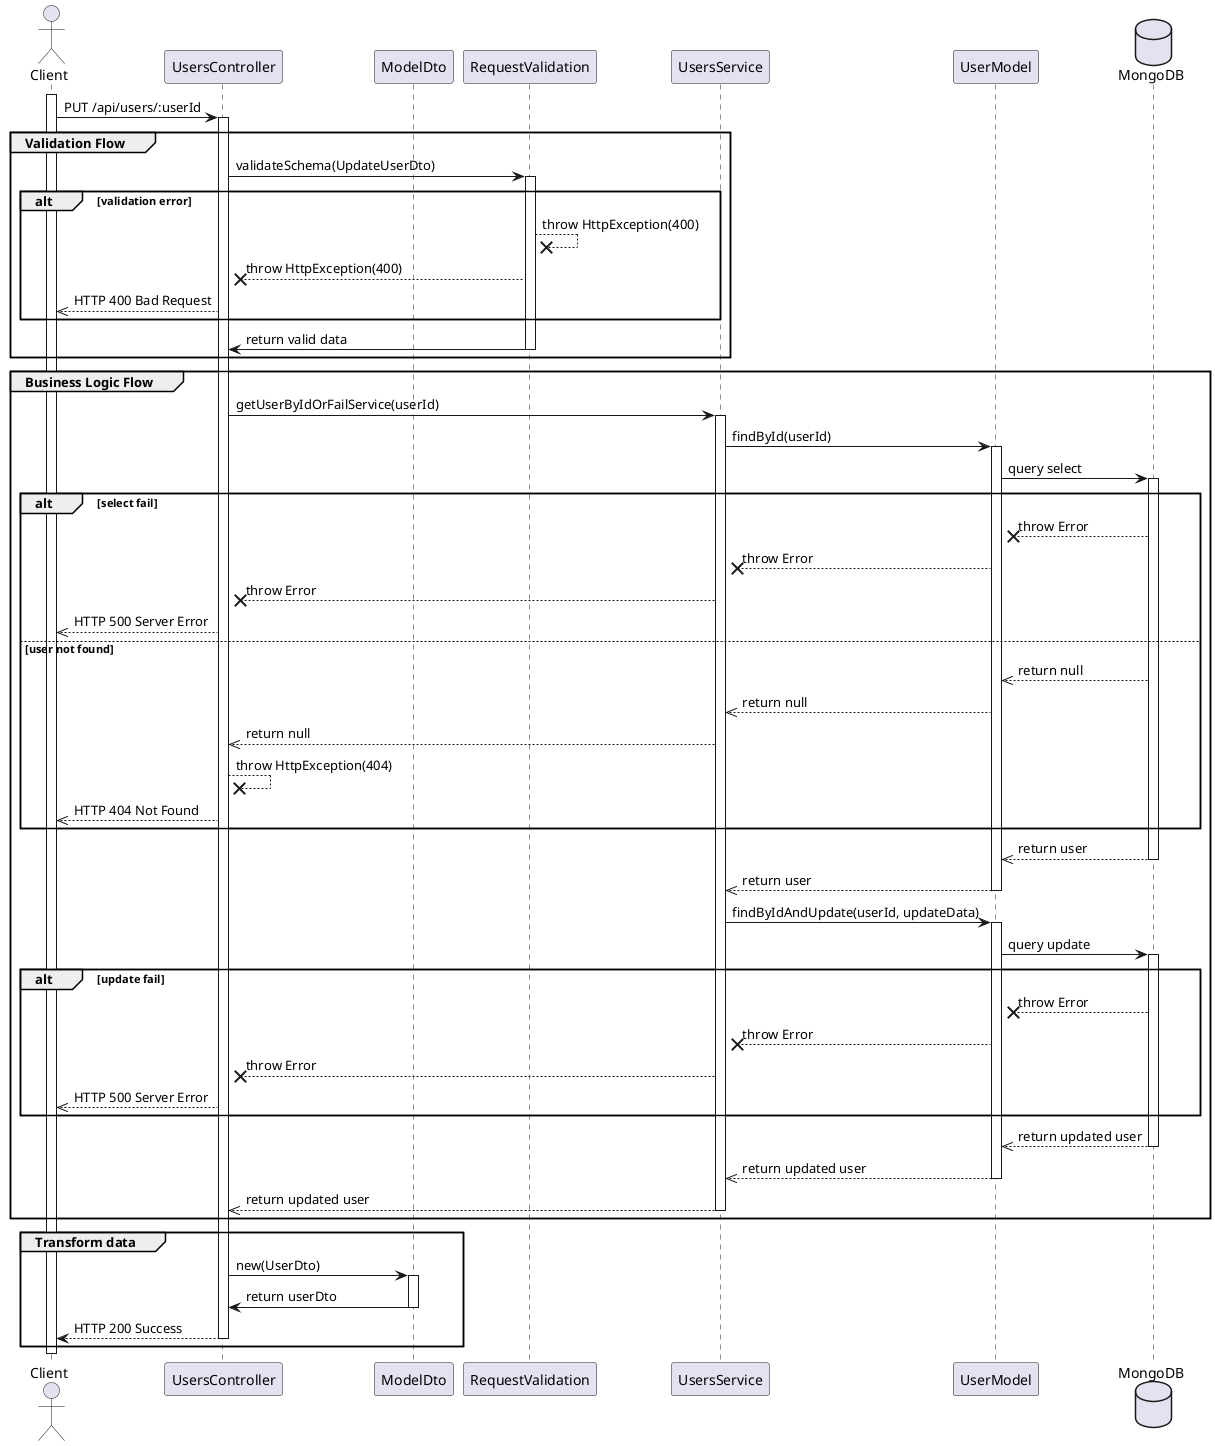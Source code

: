 @startuml Update User

actor Client
participant UsersController
participant ModelDto
participant RequestValidation
participant UsersService
participant UserModel
database MongoDB

activate Client
Client -> UsersController: PUT /api/users/:userId
activate UsersController

group Validation Flow
    UsersController -> RequestValidation: validateSchema(UpdateUserDto)
    activate RequestValidation
    
    alt validation error
        RequestValidation --x RequestValidation: throw HttpException(400)
        RequestValidation --x UsersController: throw HttpException(400)
        UsersController -->> Client: HTTP 400 Bad Request
    end

    RequestValidation -> UsersController: return valid data
    deactivate RequestValidation
end

group Business Logic Flow
    UsersController -> UsersService: getUserByIdOrFailService(userId)
    activate UsersService

    UsersService -> UserModel: findById(userId)
    activate UserModel
    UserModel -> MongoDB: query select
    activate MongoDB

    alt select fail
        MongoDB --x UserModel: throw Error
        UserModel --x UsersService: throw Error
        UsersService --x UsersController: throw Error
        UsersController -->> Client: HTTP 500 Server Error
    else user not found
        MongoDB -->> UserModel: return null
        UserModel -->> UsersService: return null
        UsersService -->> UsersController: return null
        UsersController --x UsersController: throw HttpException(404)
        UsersController -->> Client: HTTP 404 Not Found
    end

    MongoDB -->> UserModel: return user
    deactivate MongoDB
    UserModel -->> UsersService: return user
    deactivate UserModel

    UsersService -> UserModel: findByIdAndUpdate(userId, updateData)
    activate UserModel
    UserModel -> MongoDB: query update
    activate MongoDB

    alt update fail
        MongoDB --x UserModel: throw Error
        UserModel --x UsersService: throw Error
        UsersService --x UsersController: throw Error
        UsersController -->> Client: HTTP 500 Server Error
    end

    MongoDB -->> UserModel: return updated user
    deactivate MongoDB
    UserModel -->> UsersService: return updated user
    deactivate UserModel
    UsersService -->> UsersController: return updated user
    deactivate UsersService
end

group Transform data
    UsersController -> ModelDto: new(UserDto)
    activate ModelDto
    ModelDto -> UsersController: return userDto
    deactivate ModelDto

    UsersController --> Client: HTTP 200 Success
    deactivate UsersController
end

deactivate Client

@enduml